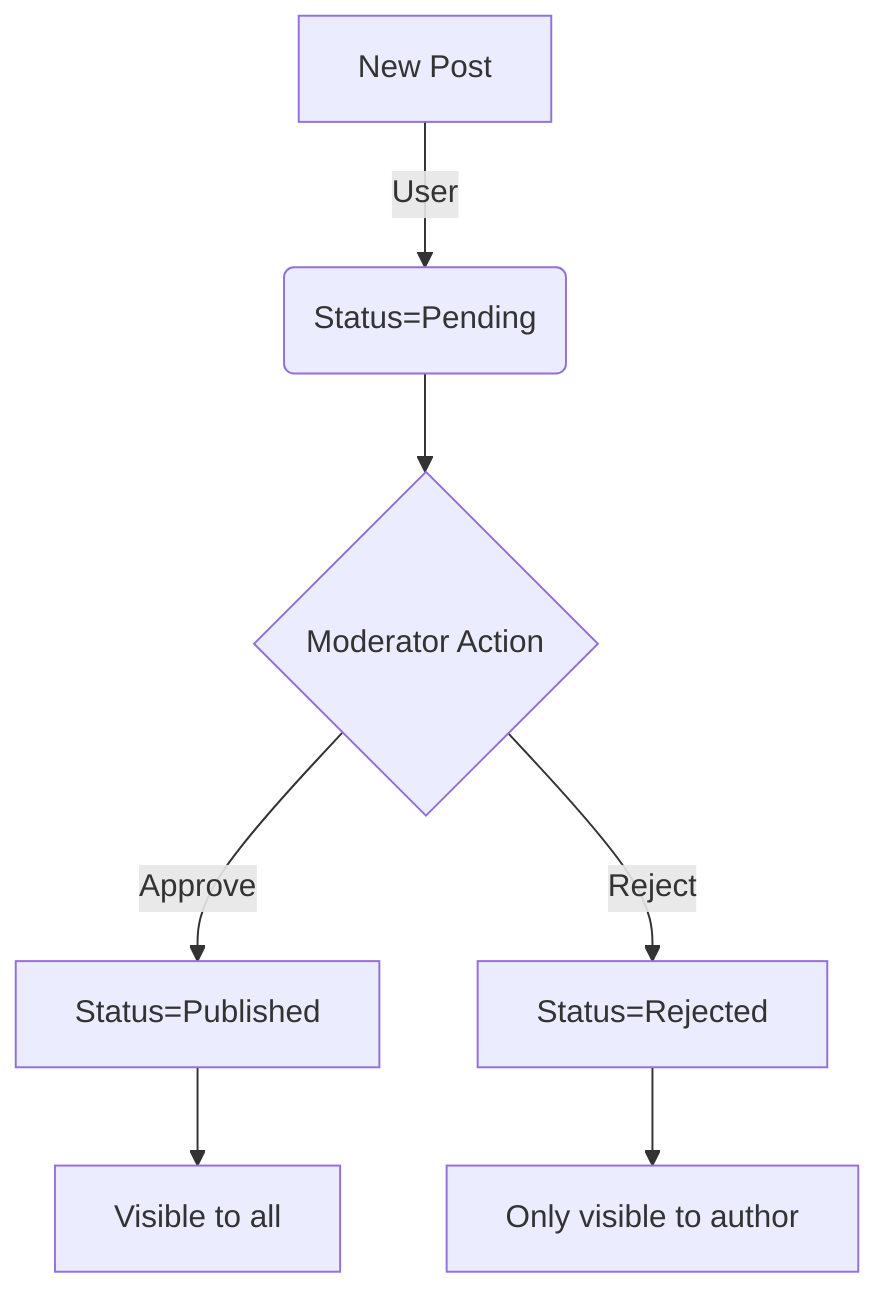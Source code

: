 graph TD
    A[New Post] -->|User| B(Status=Pending)
    B --> C{Moderator Action}
    C -->|Approve| D[Status=Published]
    C -->|Reject| E[Status=Rejected]
    D --> F[Visible to all]
    E --> G[Only visible to author]